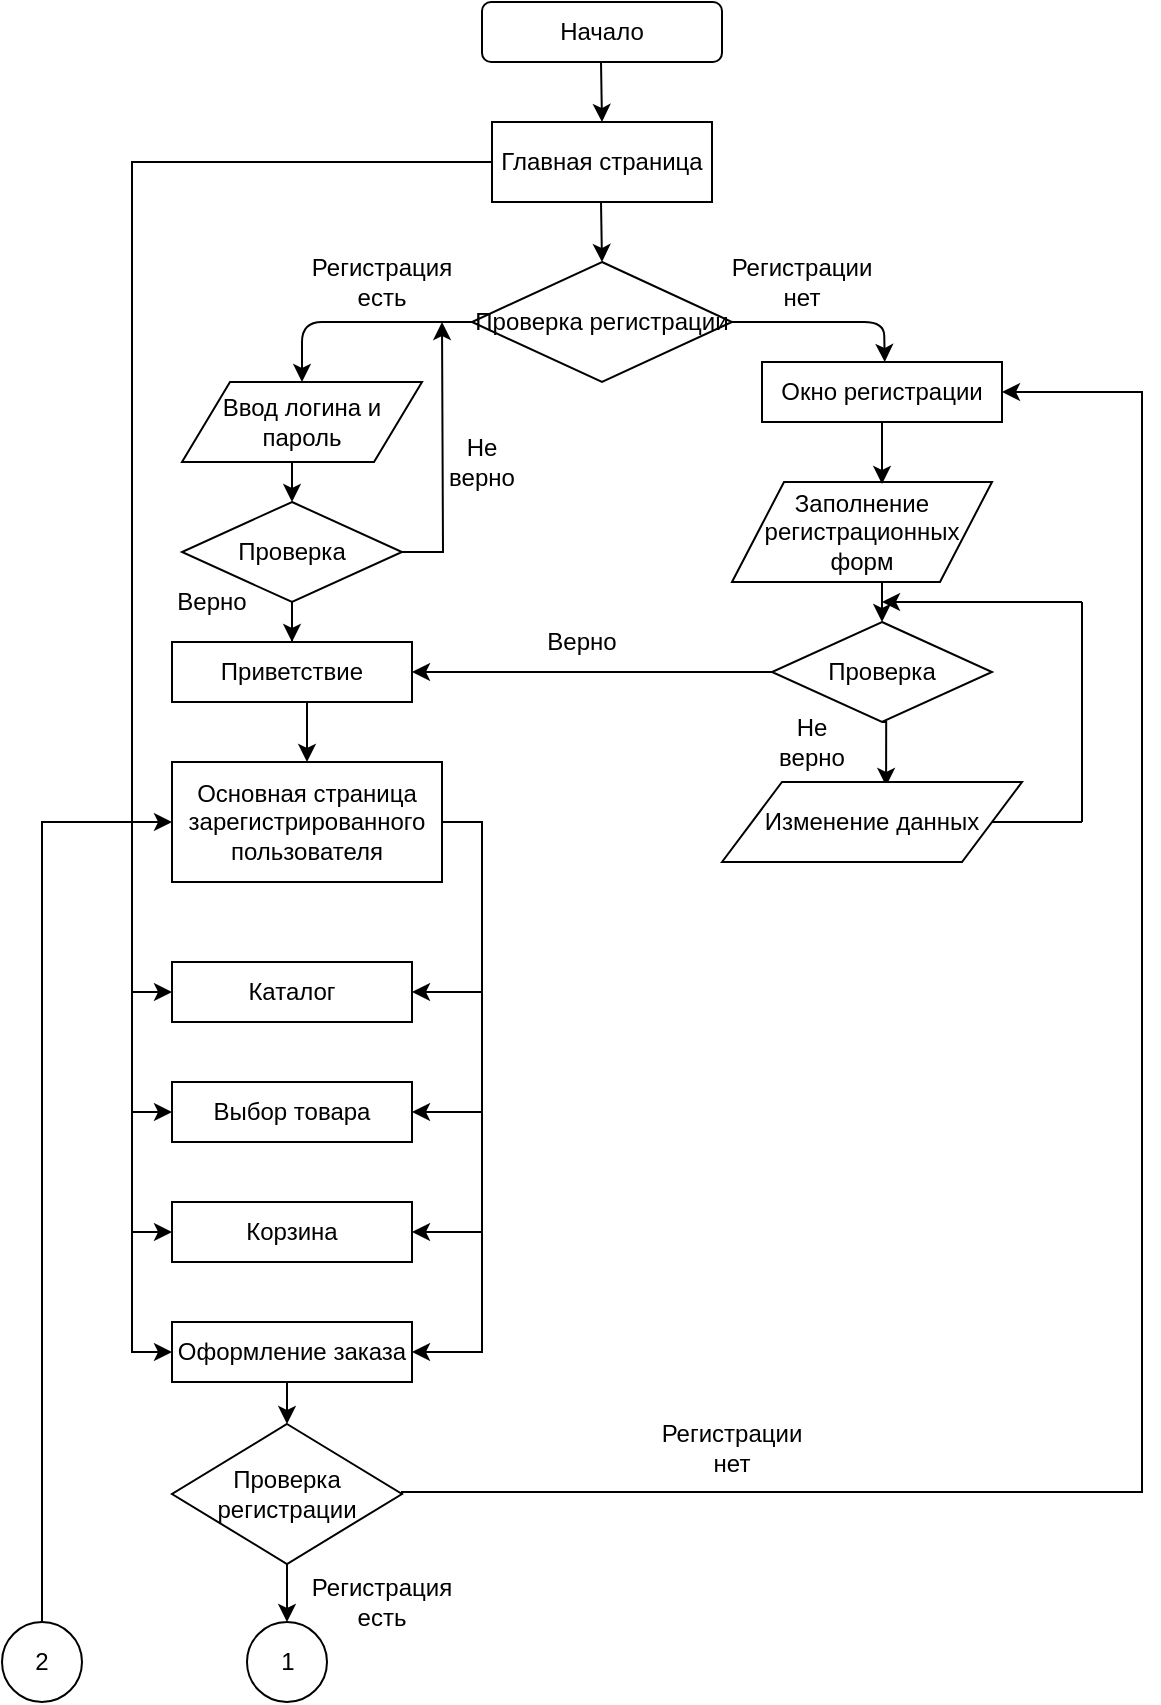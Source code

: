 <mxfile version="12.5.1" type="github"><diagram id="Zk2M_eD3psSyKM0XOKFO" name="Page-1"><mxGraphModel dx="985" dy="469" grid="1" gridSize="10" guides="1" tooltips="1" connect="1" arrows="1" fold="1" page="1" pageScale="1" pageWidth="827" pageHeight="1169" math="0" shadow="0"><root><mxCell id="0"/><mxCell id="1" parent="0"/><mxCell id="d4V3HQEQ5FjKpg1Rx5hh-1" value="Начало" style="rounded=1;whiteSpace=wrap;html=1;" parent="1" vertex="1"><mxGeometry x="340" y="40" width="120" height="30" as="geometry"/></mxCell><mxCell id="d4V3HQEQ5FjKpg1Rx5hh-2" value="" style="endArrow=classic;html=1;" parent="1" edge="1"><mxGeometry width="50" height="50" relative="1" as="geometry"><mxPoint x="399.5" y="70" as="sourcePoint"/><mxPoint x="400" y="100" as="targetPoint"/></mxGeometry></mxCell><mxCell id="d4V3HQEQ5FjKpg1Rx5hh-53" style="edgeStyle=orthogonalEdgeStyle;rounded=0;orthogonalLoop=1;jettySize=auto;html=1;exitX=0;exitY=0.5;exitDx=0;exitDy=0;entryX=0;entryY=0.5;entryDx=0;entryDy=0;" parent="1" source="d4V3HQEQ5FjKpg1Rx5hh-3" target="d4V3HQEQ5FjKpg1Rx5hh-49" edge="1"><mxGeometry relative="1" as="geometry"><Array as="points"><mxPoint x="165" y="120"/><mxPoint x="165" y="535"/></Array></mxGeometry></mxCell><mxCell id="d4V3HQEQ5FjKpg1Rx5hh-54" style="edgeStyle=orthogonalEdgeStyle;rounded=0;orthogonalLoop=1;jettySize=auto;html=1;exitX=0;exitY=0.5;exitDx=0;exitDy=0;entryX=0;entryY=0.5;entryDx=0;entryDy=0;" parent="1" source="d4V3HQEQ5FjKpg1Rx5hh-3" target="d4V3HQEQ5FjKpg1Rx5hh-50" edge="1"><mxGeometry relative="1" as="geometry"/></mxCell><mxCell id="d4V3HQEQ5FjKpg1Rx5hh-55" style="edgeStyle=orthogonalEdgeStyle;rounded=0;orthogonalLoop=1;jettySize=auto;html=1;exitX=0;exitY=0.5;exitDx=0;exitDy=0;entryX=0;entryY=0.5;entryDx=0;entryDy=0;" parent="1" source="d4V3HQEQ5FjKpg1Rx5hh-3" target="d4V3HQEQ5FjKpg1Rx5hh-51" edge="1"><mxGeometry relative="1" as="geometry"/></mxCell><mxCell id="d4V3HQEQ5FjKpg1Rx5hh-56" style="edgeStyle=orthogonalEdgeStyle;rounded=0;orthogonalLoop=1;jettySize=auto;html=1;exitX=0;exitY=0.5;exitDx=0;exitDy=0;entryX=0;entryY=0.5;entryDx=0;entryDy=0;" parent="1" source="d4V3HQEQ5FjKpg1Rx5hh-3" target="d4V3HQEQ5FjKpg1Rx5hh-52" edge="1"><mxGeometry relative="1" as="geometry"/></mxCell><mxCell id="d4V3HQEQ5FjKpg1Rx5hh-3" value="Главная страница" style="rounded=0;whiteSpace=wrap;html=1;" parent="1" vertex="1"><mxGeometry x="345" y="100" width="110" height="40" as="geometry"/></mxCell><mxCell id="d4V3HQEQ5FjKpg1Rx5hh-5" value="" style="endArrow=classic;html=1;" parent="1" edge="1"><mxGeometry width="50" height="50" relative="1" as="geometry"><mxPoint x="399.5" y="140" as="sourcePoint"/><mxPoint x="400" y="170" as="targetPoint"/></mxGeometry></mxCell><mxCell id="d4V3HQEQ5FjKpg1Rx5hh-6" value="Проверка регистрации" style="rhombus;whiteSpace=wrap;html=1;" parent="1" vertex="1"><mxGeometry x="335" y="170" width="130" height="60" as="geometry"/></mxCell><mxCell id="d4V3HQEQ5FjKpg1Rx5hh-20" style="edgeStyle=orthogonalEdgeStyle;rounded=0;orthogonalLoop=1;jettySize=auto;html=1;exitX=0.5;exitY=1;exitDx=0;exitDy=0;entryX=0.5;entryY=0;entryDx=0;entryDy=0;" parent="1" source="d4V3HQEQ5FjKpg1Rx5hh-7" target="d4V3HQEQ5FjKpg1Rx5hh-19" edge="1"><mxGeometry relative="1" as="geometry"/></mxCell><mxCell id="d4V3HQEQ5FjKpg1Rx5hh-7" value="Ввод логина и пароль" style="shape=parallelogram;perimeter=parallelogramPerimeter;whiteSpace=wrap;html=1;" parent="1" vertex="1"><mxGeometry x="190" y="230" width="120" height="40" as="geometry"/></mxCell><mxCell id="d4V3HQEQ5FjKpg1Rx5hh-10" value="" style="endArrow=classic;html=1;entryX=0.5;entryY=0;entryDx=0;entryDy=0;" parent="1" target="d4V3HQEQ5FjKpg1Rx5hh-7" edge="1"><mxGeometry width="50" height="50" relative="1" as="geometry"><mxPoint x="335" y="200" as="sourcePoint"/><mxPoint x="385" y="150" as="targetPoint"/><Array as="points"><mxPoint x="250" y="200"/></Array></mxGeometry></mxCell><mxCell id="d4V3HQEQ5FjKpg1Rx5hh-11" value="Регистрация есть" style="text;html=1;strokeColor=none;fillColor=none;align=center;verticalAlign=middle;whiteSpace=wrap;rounded=0;" parent="1" vertex="1"><mxGeometry x="270" y="170" width="40" height="20" as="geometry"/></mxCell><mxCell id="d4V3HQEQ5FjKpg1Rx5hh-12" value="" style="endArrow=classic;html=1;" parent="1" edge="1"><mxGeometry width="50" height="50" relative="1" as="geometry"><mxPoint x="465" y="200" as="sourcePoint"/><mxPoint x="541.364" y="220" as="targetPoint"/><Array as="points"><mxPoint x="541" y="200"/></Array></mxGeometry></mxCell><mxCell id="d4V3HQEQ5FjKpg1Rx5hh-14" value="Регистрации нет" style="text;html=1;strokeColor=none;fillColor=none;align=center;verticalAlign=middle;whiteSpace=wrap;rounded=0;" parent="1" vertex="1"><mxGeometry x="480" y="170" width="40" height="20" as="geometry"/></mxCell><mxCell id="d4V3HQEQ5FjKpg1Rx5hh-16" value="Окно регистрации" style="rounded=0;whiteSpace=wrap;html=1;" parent="1" vertex="1"><mxGeometry x="480" y="220" width="120" height="30" as="geometry"/></mxCell><mxCell id="d4V3HQEQ5FjKpg1Rx5hh-32" style="edgeStyle=orthogonalEdgeStyle;rounded=0;orthogonalLoop=1;jettySize=auto;html=1;exitX=0.5;exitY=1;exitDx=0;exitDy=0;entryX=0.5;entryY=0;entryDx=0;entryDy=0;" parent="1" source="d4V3HQEQ5FjKpg1Rx5hh-17" target="d4V3HQEQ5FjKpg1Rx5hh-31" edge="1"><mxGeometry relative="1" as="geometry"/></mxCell><mxCell id="d4V3HQEQ5FjKpg1Rx5hh-17" value="Заполнение регистрационных форм" style="shape=parallelogram;perimeter=parallelogramPerimeter;whiteSpace=wrap;html=1;" parent="1" vertex="1"><mxGeometry x="465" y="280" width="130" height="50" as="geometry"/></mxCell><mxCell id="d4V3HQEQ5FjKpg1Rx5hh-18" value="" style="endArrow=classic;html=1;entryX=0.577;entryY=0.02;entryDx=0;entryDy=0;entryPerimeter=0;" parent="1" target="d4V3HQEQ5FjKpg1Rx5hh-17" edge="1"><mxGeometry width="50" height="50" relative="1" as="geometry"><mxPoint x="540" y="250" as="sourcePoint"/><mxPoint x="590" y="200" as="targetPoint"/></mxGeometry></mxCell><mxCell id="d4V3HQEQ5FjKpg1Rx5hh-21" style="edgeStyle=orthogonalEdgeStyle;rounded=0;orthogonalLoop=1;jettySize=auto;html=1;exitX=1;exitY=0.5;exitDx=0;exitDy=0;" parent="1" source="d4V3HQEQ5FjKpg1Rx5hh-19" edge="1"><mxGeometry relative="1" as="geometry"><mxPoint x="320" y="200" as="targetPoint"/></mxGeometry></mxCell><mxCell id="d4V3HQEQ5FjKpg1Rx5hh-29" style="edgeStyle=orthogonalEdgeStyle;rounded=0;orthogonalLoop=1;jettySize=auto;html=1;exitX=0.5;exitY=1;exitDx=0;exitDy=0;" parent="1" source="d4V3HQEQ5FjKpg1Rx5hh-19" target="d4V3HQEQ5FjKpg1Rx5hh-28" edge="1"><mxGeometry relative="1" as="geometry"/></mxCell><mxCell id="d4V3HQEQ5FjKpg1Rx5hh-19" value="Проверка" style="rhombus;whiteSpace=wrap;html=1;" parent="1" vertex="1"><mxGeometry x="190" y="290" width="110" height="50" as="geometry"/></mxCell><mxCell id="d4V3HQEQ5FjKpg1Rx5hh-25" value="Не верно" style="text;html=1;strokeColor=none;fillColor=none;align=center;verticalAlign=middle;whiteSpace=wrap;rounded=0;" parent="1" vertex="1"><mxGeometry x="320" y="260" width="40" height="20" as="geometry"/></mxCell><mxCell id="d4V3HQEQ5FjKpg1Rx5hh-48" style="edgeStyle=orthogonalEdgeStyle;rounded=0;orthogonalLoop=1;jettySize=auto;html=1;exitX=0.5;exitY=1;exitDx=0;exitDy=0;entryX=0.5;entryY=0;entryDx=0;entryDy=0;" parent="1" source="d4V3HQEQ5FjKpg1Rx5hh-28" target="d4V3HQEQ5FjKpg1Rx5hh-47" edge="1"><mxGeometry relative="1" as="geometry"/></mxCell><mxCell id="d4V3HQEQ5FjKpg1Rx5hh-28" value="Приветствие" style="rounded=0;whiteSpace=wrap;html=1;" parent="1" vertex="1"><mxGeometry x="185" y="360" width="120" height="30" as="geometry"/></mxCell><mxCell id="d4V3HQEQ5FjKpg1Rx5hh-30" value="Верно" style="text;html=1;strokeColor=none;fillColor=none;align=center;verticalAlign=middle;whiteSpace=wrap;rounded=0;" parent="1" vertex="1"><mxGeometry x="185" y="330" width="40" height="20" as="geometry"/></mxCell><mxCell id="d4V3HQEQ5FjKpg1Rx5hh-33" style="edgeStyle=orthogonalEdgeStyle;rounded=0;orthogonalLoop=1;jettySize=auto;html=1;exitX=0;exitY=0.5;exitDx=0;exitDy=0;entryX=1;entryY=0.5;entryDx=0;entryDy=0;" parent="1" source="d4V3HQEQ5FjKpg1Rx5hh-31" target="d4V3HQEQ5FjKpg1Rx5hh-28" edge="1"><mxGeometry relative="1" as="geometry"/></mxCell><mxCell id="d4V3HQEQ5FjKpg1Rx5hh-37" style="edgeStyle=orthogonalEdgeStyle;rounded=0;orthogonalLoop=1;jettySize=auto;html=1;exitX=0.5;exitY=1;exitDx=0;exitDy=0;entryX=0.547;entryY=0.05;entryDx=0;entryDy=0;entryPerimeter=0;" parent="1" source="d4V3HQEQ5FjKpg1Rx5hh-31" target="d4V3HQEQ5FjKpg1Rx5hh-36" edge="1"><mxGeometry relative="1" as="geometry"/></mxCell><mxCell id="d4V3HQEQ5FjKpg1Rx5hh-31" value="Проверка" style="rhombus;whiteSpace=wrap;html=1;container=1;" parent="1" vertex="1"><mxGeometry x="485" y="350" width="110" height="50" as="geometry"/></mxCell><mxCell id="d4V3HQEQ5FjKpg1Rx5hh-34" value="Верно" style="text;html=1;strokeColor=none;fillColor=none;align=center;verticalAlign=middle;whiteSpace=wrap;rounded=0;" parent="1" vertex="1"><mxGeometry x="370" y="350" width="40" height="20" as="geometry"/></mxCell><mxCell id="d4V3HQEQ5FjKpg1Rx5hh-35" value="Не верно" style="text;html=1;strokeColor=none;fillColor=none;align=center;verticalAlign=middle;whiteSpace=wrap;rounded=0;" parent="1" vertex="1"><mxGeometry x="485" y="400" width="40" height="20" as="geometry"/></mxCell><mxCell id="d4V3HQEQ5FjKpg1Rx5hh-36" value="Изменение данных" style="shape=parallelogram;perimeter=parallelogramPerimeter;whiteSpace=wrap;html=1;" parent="1" vertex="1"><mxGeometry x="460" y="430" width="150" height="40" as="geometry"/></mxCell><mxCell id="d4V3HQEQ5FjKpg1Rx5hh-42" value="" style="endArrow=none;html=1;" parent="1" edge="1"><mxGeometry width="50" height="50" relative="1" as="geometry"><mxPoint x="595" y="450" as="sourcePoint"/><mxPoint x="640" y="450" as="targetPoint"/></mxGeometry></mxCell><mxCell id="d4V3HQEQ5FjKpg1Rx5hh-43" value="" style="endArrow=none;html=1;" parent="1" edge="1"><mxGeometry width="50" height="50" relative="1" as="geometry"><mxPoint x="640" y="450" as="sourcePoint"/><mxPoint x="640" y="340" as="targetPoint"/></mxGeometry></mxCell><mxCell id="d4V3HQEQ5FjKpg1Rx5hh-46" value="" style="endArrow=classic;html=1;" parent="1" edge="1"><mxGeometry width="50" height="50" relative="1" as="geometry"><mxPoint x="640" y="340" as="sourcePoint"/><mxPoint x="540" y="340" as="targetPoint"/></mxGeometry></mxCell><mxCell id="d4V3HQEQ5FjKpg1Rx5hh-59" style="edgeStyle=orthogonalEdgeStyle;rounded=0;orthogonalLoop=1;jettySize=auto;html=1;exitX=1;exitY=0.5;exitDx=0;exitDy=0;entryX=1;entryY=0.5;entryDx=0;entryDy=0;" parent="1" source="d4V3HQEQ5FjKpg1Rx5hh-47" target="d4V3HQEQ5FjKpg1Rx5hh-49" edge="1"><mxGeometry relative="1" as="geometry"/></mxCell><mxCell id="d4V3HQEQ5FjKpg1Rx5hh-60" style="edgeStyle=orthogonalEdgeStyle;rounded=0;orthogonalLoop=1;jettySize=auto;html=1;exitX=1;exitY=0.5;exitDx=0;exitDy=0;entryX=1;entryY=0.5;entryDx=0;entryDy=0;" parent="1" source="d4V3HQEQ5FjKpg1Rx5hh-47" target="d4V3HQEQ5FjKpg1Rx5hh-50" edge="1"><mxGeometry relative="1" as="geometry"/></mxCell><mxCell id="d4V3HQEQ5FjKpg1Rx5hh-61" style="edgeStyle=orthogonalEdgeStyle;rounded=0;orthogonalLoop=1;jettySize=auto;html=1;exitX=1;exitY=0.5;exitDx=0;exitDy=0;entryX=1;entryY=0.5;entryDx=0;entryDy=0;" parent="1" source="d4V3HQEQ5FjKpg1Rx5hh-47" target="d4V3HQEQ5FjKpg1Rx5hh-51" edge="1"><mxGeometry relative="1" as="geometry"/></mxCell><mxCell id="d4V3HQEQ5FjKpg1Rx5hh-62" style="edgeStyle=orthogonalEdgeStyle;rounded=0;orthogonalLoop=1;jettySize=auto;html=1;exitX=1;exitY=0.5;exitDx=0;exitDy=0;entryX=1;entryY=0.5;entryDx=0;entryDy=0;" parent="1" source="d4V3HQEQ5FjKpg1Rx5hh-47" target="d4V3HQEQ5FjKpg1Rx5hh-52" edge="1"><mxGeometry relative="1" as="geometry"/></mxCell><mxCell id="d4V3HQEQ5FjKpg1Rx5hh-47" value="Основная страница зарегистрированного пользователя" style="rounded=0;whiteSpace=wrap;html=1;" parent="1" vertex="1"><mxGeometry x="185" y="420" width="135" height="60" as="geometry"/></mxCell><mxCell id="d4V3HQEQ5FjKpg1Rx5hh-49" value="Каталог" style="rounded=0;whiteSpace=wrap;html=1;" parent="1" vertex="1"><mxGeometry x="185" y="520" width="120" height="30" as="geometry"/></mxCell><mxCell id="d4V3HQEQ5FjKpg1Rx5hh-50" value="Выбор товара" style="rounded=0;whiteSpace=wrap;html=1;" parent="1" vertex="1"><mxGeometry x="185" y="580" width="120" height="30" as="geometry"/></mxCell><mxCell id="d4V3HQEQ5FjKpg1Rx5hh-51" value="Корзина" style="rounded=0;whiteSpace=wrap;html=1;" parent="1" vertex="1"><mxGeometry x="185" y="640" width="120" height="30" as="geometry"/></mxCell><mxCell id="d4V3HQEQ5FjKpg1Rx5hh-65" style="edgeStyle=orthogonalEdgeStyle;rounded=0;orthogonalLoop=1;jettySize=auto;html=1;exitX=0.5;exitY=1;exitDx=0;exitDy=0;entryX=0.5;entryY=0;entryDx=0;entryDy=0;" parent="1" source="d4V3HQEQ5FjKpg1Rx5hh-52" target="d4V3HQEQ5FjKpg1Rx5hh-64" edge="1"><mxGeometry relative="1" as="geometry"/></mxCell><mxCell id="d4V3HQEQ5FjKpg1Rx5hh-52" value="Оформление заказа" style="rounded=0;whiteSpace=wrap;html=1;" parent="1" vertex="1"><mxGeometry x="185" y="700" width="120" height="30" as="geometry"/></mxCell><mxCell id="d4V3HQEQ5FjKpg1Rx5hh-66" style="edgeStyle=orthogonalEdgeStyle;rounded=0;orthogonalLoop=1;jettySize=auto;html=1;exitX=1;exitY=0.5;exitDx=0;exitDy=0;entryX=1;entryY=0.5;entryDx=0;entryDy=0;" parent="1" source="d4V3HQEQ5FjKpg1Rx5hh-64" target="d4V3HQEQ5FjKpg1Rx5hh-16" edge="1"><mxGeometry relative="1" as="geometry"><Array as="points"><mxPoint x="670" y="785"/><mxPoint x="670" y="235"/></Array></mxGeometry></mxCell><mxCell id="d4V3HQEQ5FjKpg1Rx5hh-72" style="edgeStyle=orthogonalEdgeStyle;rounded=0;orthogonalLoop=1;jettySize=auto;html=1;exitX=0.5;exitY=1;exitDx=0;exitDy=0;entryX=0.5;entryY=0;entryDx=0;entryDy=0;" parent="1" source="d4V3HQEQ5FjKpg1Rx5hh-64" target="d4V3HQEQ5FjKpg1Rx5hh-70" edge="1"><mxGeometry relative="1" as="geometry"/></mxCell><mxCell id="d4V3HQEQ5FjKpg1Rx5hh-64" value="Проверка регистрации" style="rhombus;whiteSpace=wrap;html=1;container=1;" parent="1" vertex="1"><mxGeometry x="185" y="751" width="115" height="70" as="geometry"/></mxCell><mxCell id="d4V3HQEQ5FjKpg1Rx5hh-67" value="Регистрации нет" style="text;html=1;strokeColor=none;fillColor=none;align=center;verticalAlign=middle;whiteSpace=wrap;rounded=0;" parent="1" vertex="1"><mxGeometry x="445" y="753" width="40" height="20" as="geometry"/></mxCell><mxCell id="d4V3HQEQ5FjKpg1Rx5hh-68" value="Регистрация есть" style="text;html=1;strokeColor=none;fillColor=none;align=center;verticalAlign=middle;whiteSpace=wrap;rounded=0;" parent="1" vertex="1"><mxGeometry x="270" y="830" width="40" height="20" as="geometry"/></mxCell><mxCell id="d4V3HQEQ5FjKpg1Rx5hh-70" value="1" style="ellipse;whiteSpace=wrap;html=1;aspect=fixed;" parent="1" vertex="1"><mxGeometry x="222.5" y="850" width="40" height="40" as="geometry"/></mxCell><mxCell id="d4V3HQEQ5FjKpg1Rx5hh-74" style="edgeStyle=orthogonalEdgeStyle;rounded=0;orthogonalLoop=1;jettySize=auto;html=1;exitX=0.5;exitY=0;exitDx=0;exitDy=0;entryX=0;entryY=0.5;entryDx=0;entryDy=0;" parent="1" source="d4V3HQEQ5FjKpg1Rx5hh-73" target="d4V3HQEQ5FjKpg1Rx5hh-47" edge="1"><mxGeometry relative="1" as="geometry"/></mxCell><mxCell id="d4V3HQEQ5FjKpg1Rx5hh-73" value="2" style="ellipse;whiteSpace=wrap;html=1;aspect=fixed;" parent="1" vertex="1"><mxGeometry x="100" y="850" width="40" height="40" as="geometry"/></mxCell></root></mxGraphModel></diagram></mxfile>